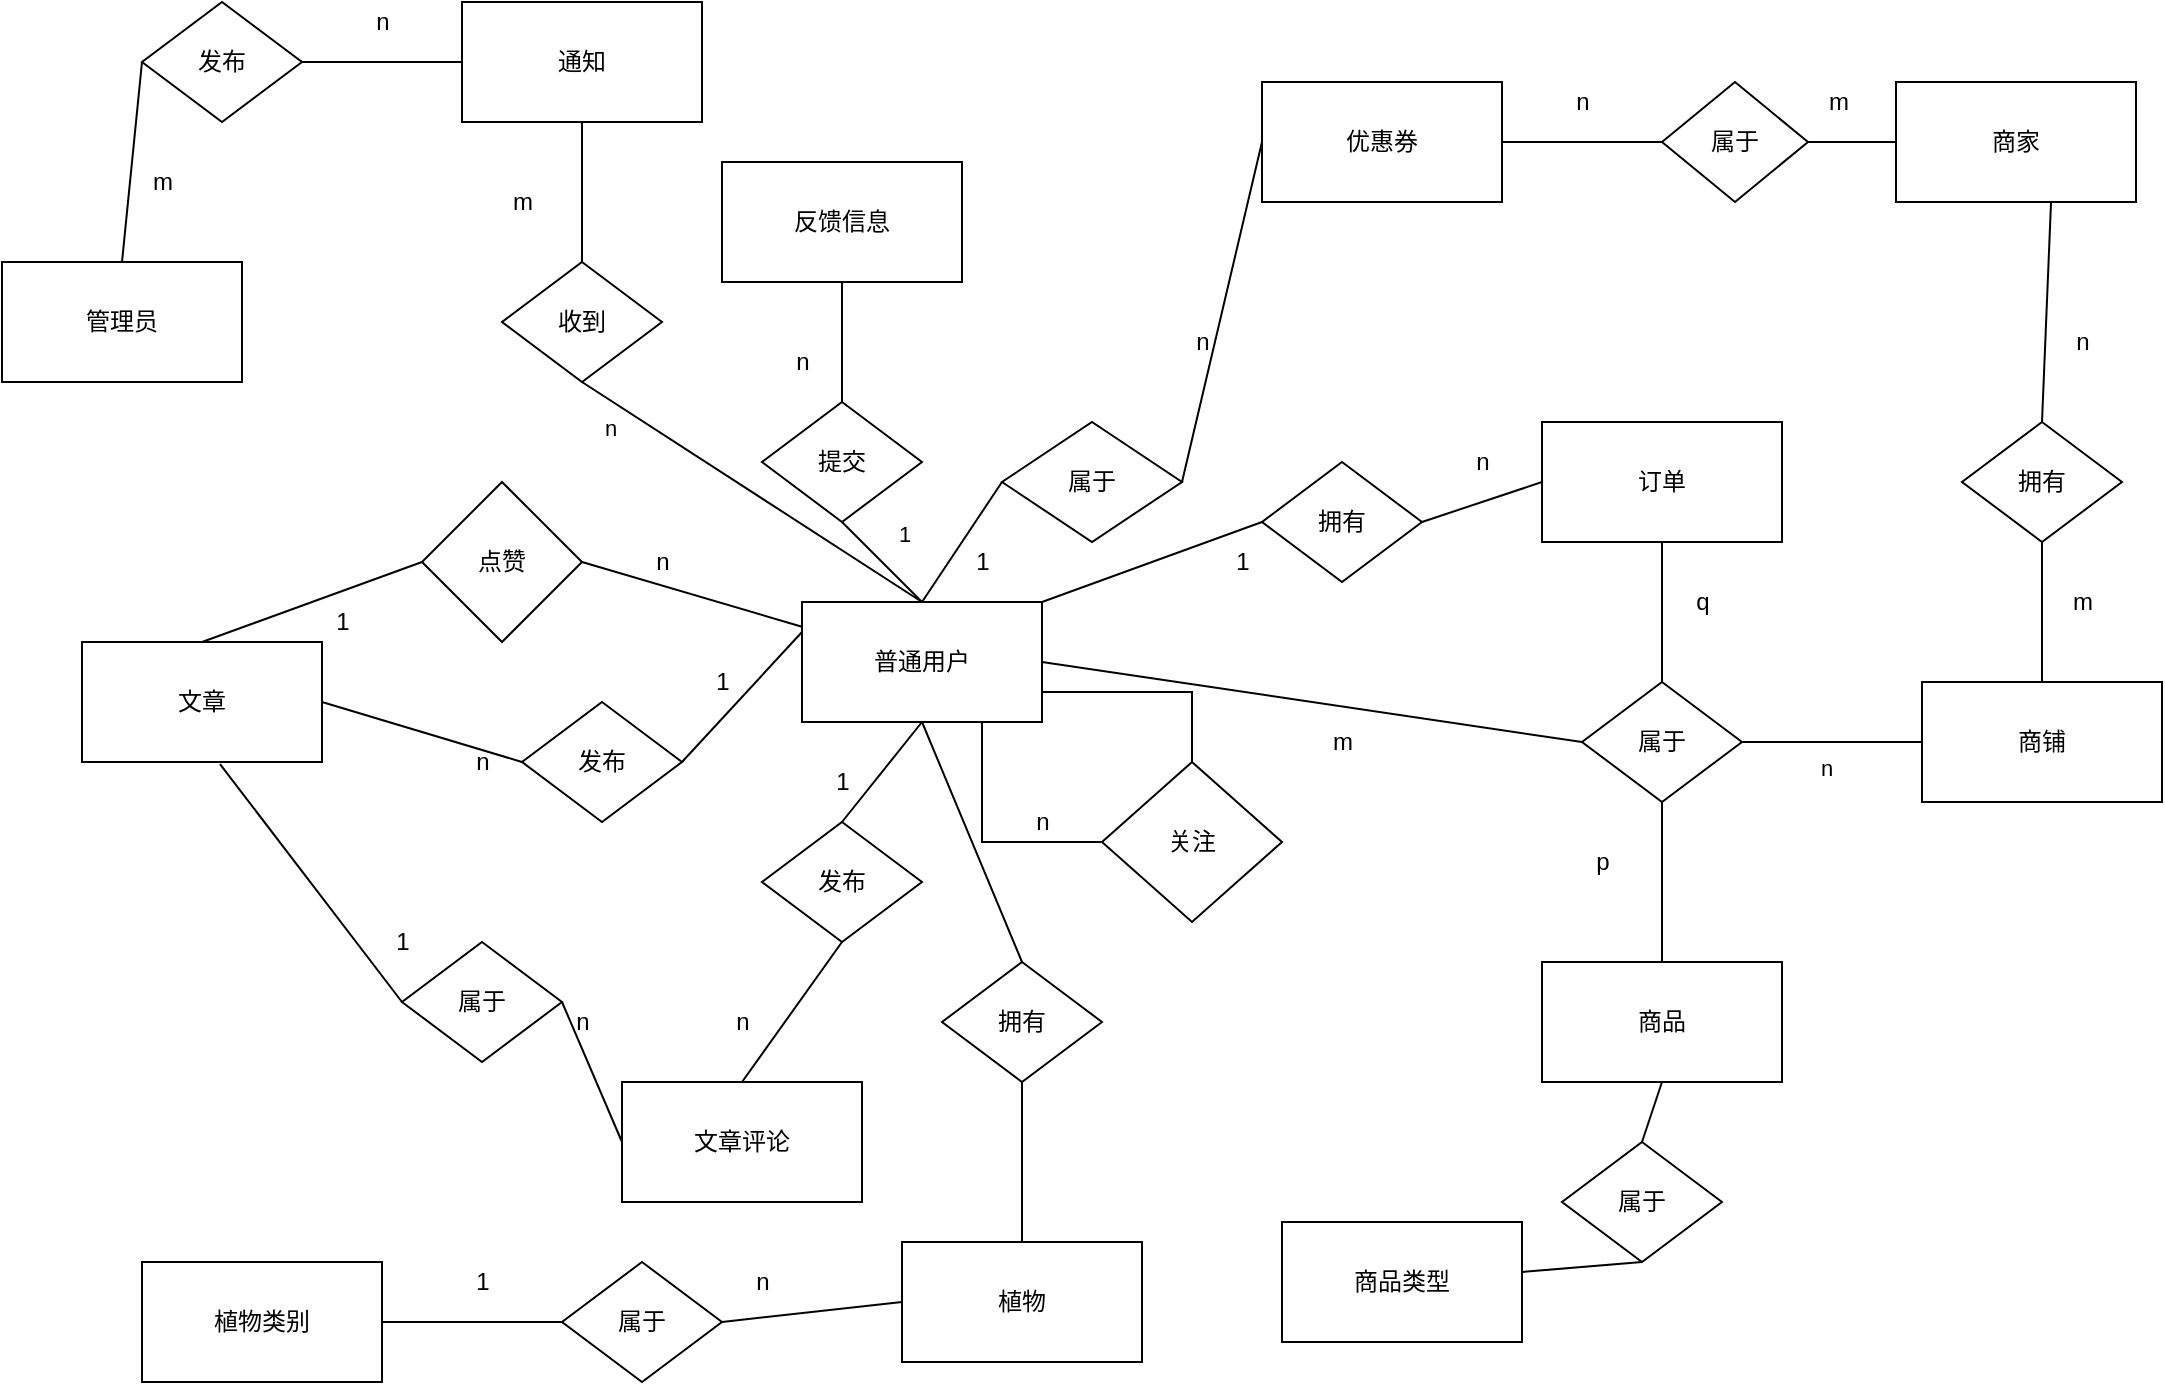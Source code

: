 <mxfile version="14.1.3" type="github">
  <diagram id="Ju9IjZxZhExvCRAQXTtL" name="Page-1">
    <mxGraphModel dx="2497" dy="2306" grid="1" gridSize="10" guides="1" tooltips="1" connect="1" arrows="1" fold="1" page="1" pageScale="1" pageWidth="827" pageHeight="1169" math="0" shadow="0">
      <root>
        <mxCell id="0" />
        <mxCell id="1" parent="0" />
        <mxCell id="KmE_w60HVCtdxXYl9T-s-9" style="edgeStyle=orthogonalEdgeStyle;rounded=0;orthogonalLoop=1;jettySize=auto;html=1;exitX=0.75;exitY=1;exitDx=0;exitDy=0;entryX=0;entryY=0.5;entryDx=0;entryDy=0;endArrow=none;endFill=0;" parent="1" source="KmE_w60HVCtdxXYl9T-s-1" target="KmE_w60HVCtdxXYl9T-s-8" edge="1">
          <mxGeometry relative="1" as="geometry" />
        </mxCell>
        <mxCell id="KmE_w60HVCtdxXYl9T-s-34" style="edgeStyle=none;rounded=0;orthogonalLoop=1;jettySize=auto;html=1;exitX=0.5;exitY=0;exitDx=0;exitDy=0;entryX=0.5;entryY=1;entryDx=0;entryDy=0;endArrow=none;endFill=0;" parent="1" source="KmE_w60HVCtdxXYl9T-s-1" target="KmE_w60HVCtdxXYl9T-s-33" edge="1">
          <mxGeometry relative="1" as="geometry" />
        </mxCell>
        <mxCell id="KmE_w60HVCtdxXYl9T-s-36" value="1" style="edgeLabel;html=1;align=center;verticalAlign=middle;resizable=0;points=[];" parent="KmE_w60HVCtdxXYl9T-s-34" vertex="1" connectable="0">
          <mxGeometry x="0.232" y="-7" relative="1" as="geometry">
            <mxPoint x="10.44" y="-5.05" as="offset" />
          </mxGeometry>
        </mxCell>
        <mxCell id="KmE_w60HVCtdxXYl9T-s-39" style="edgeStyle=none;rounded=0;orthogonalLoop=1;jettySize=auto;html=1;exitX=0.5;exitY=1;exitDx=0;exitDy=0;entryX=0.5;entryY=0;entryDx=0;entryDy=0;endArrow=none;endFill=0;" parent="1" source="KmE_w60HVCtdxXYl9T-s-1" target="KmE_w60HVCtdxXYl9T-s-38" edge="1">
          <mxGeometry relative="1" as="geometry" />
        </mxCell>
        <mxCell id="KmE_w60HVCtdxXYl9T-s-60" style="edgeStyle=none;rounded=0;orthogonalLoop=1;jettySize=auto;html=1;exitX=0.5;exitY=1;exitDx=0;exitDy=0;entryX=0.5;entryY=0;entryDx=0;entryDy=0;endArrow=none;endFill=0;" parent="1" source="KmE_w60HVCtdxXYl9T-s-1" target="KmE_w60HVCtdxXYl9T-s-59" edge="1">
          <mxGeometry relative="1" as="geometry" />
        </mxCell>
        <mxCell id="KmE_w60HVCtdxXYl9T-s-63" style="edgeStyle=none;rounded=0;orthogonalLoop=1;jettySize=auto;html=1;exitX=0;exitY=0.25;exitDx=0;exitDy=0;entryX=1;entryY=0.5;entryDx=0;entryDy=0;endArrow=none;endFill=0;" parent="1" source="KmE_w60HVCtdxXYl9T-s-1" target="KmE_w60HVCtdxXYl9T-s-49" edge="1">
          <mxGeometry relative="1" as="geometry" />
        </mxCell>
        <mxCell id="KmE_w60HVCtdxXYl9T-s-91" style="edgeStyle=none;rounded=0;orthogonalLoop=1;jettySize=auto;html=1;exitX=1;exitY=0;exitDx=0;exitDy=0;entryX=0;entryY=0.5;entryDx=0;entryDy=0;endArrow=none;endFill=0;" parent="1" source="KmE_w60HVCtdxXYl9T-s-1" target="KmE_w60HVCtdxXYl9T-s-90" edge="1">
          <mxGeometry relative="1" as="geometry" />
        </mxCell>
        <mxCell id="NKX2o1vbyKrTuzyouVSB-30" style="edgeStyle=none;rounded=0;orthogonalLoop=1;jettySize=auto;html=1;exitX=0.5;exitY=0;exitDx=0;exitDy=0;entryX=0.5;entryY=1;entryDx=0;entryDy=0;endArrow=none;endFill=0;" edge="1" parent="1" source="KmE_w60HVCtdxXYl9T-s-1" target="NKX2o1vbyKrTuzyouVSB-29">
          <mxGeometry relative="1" as="geometry" />
        </mxCell>
        <mxCell id="NKX2o1vbyKrTuzyouVSB-35" value="n" style="edgeLabel;html=1;align=center;verticalAlign=middle;resizable=0;points=[];" vertex="1" connectable="0" parent="NKX2o1vbyKrTuzyouVSB-30">
          <mxGeometry x="0.772" y="12" relative="1" as="geometry">
            <mxPoint x="1" as="offset" />
          </mxGeometry>
        </mxCell>
        <mxCell id="KmE_w60HVCtdxXYl9T-s-1" value="普通用户" style="rounded=0;whiteSpace=wrap;html=1;" parent="1" vertex="1">
          <mxGeometry x="280" y="130" width="120" height="60" as="geometry" />
        </mxCell>
        <mxCell id="NKX2o1vbyKrTuzyouVSB-23" style="edgeStyle=none;rounded=0;orthogonalLoop=1;jettySize=auto;html=1;exitX=0.5;exitY=1;exitDx=0;exitDy=0;entryX=0.5;entryY=0;entryDx=0;entryDy=0;endArrow=none;endFill=0;" edge="1" parent="1" source="KmE_w60HVCtdxXYl9T-s-2" target="KmE_w60HVCtdxXYl9T-s-33">
          <mxGeometry relative="1" as="geometry" />
        </mxCell>
        <mxCell id="KmE_w60HVCtdxXYl9T-s-2" value="反馈信息" style="rounded=0;whiteSpace=wrap;html=1;" parent="1" vertex="1">
          <mxGeometry x="240" y="-90" width="120" height="60" as="geometry" />
        </mxCell>
        <mxCell id="NKX2o1vbyKrTuzyouVSB-8" style="edgeStyle=none;rounded=0;orthogonalLoop=1;jettySize=auto;html=1;exitX=1;exitY=0.5;exitDx=0;exitDy=0;entryX=0;entryY=0.5;entryDx=0;entryDy=0;endArrow=none;endFill=0;" edge="1" parent="1" source="KmE_w60HVCtdxXYl9T-s-3" target="NKX2o1vbyKrTuzyouVSB-7">
          <mxGeometry relative="1" as="geometry" />
        </mxCell>
        <mxCell id="KmE_w60HVCtdxXYl9T-s-3" value="优惠券" style="rounded=0;whiteSpace=wrap;html=1;" parent="1" vertex="1">
          <mxGeometry x="510" y="-130" width="120" height="60" as="geometry" />
        </mxCell>
        <mxCell id="KmE_w60HVCtdxXYl9T-s-4" value="文章" style="rounded=0;whiteSpace=wrap;html=1;" parent="1" vertex="1">
          <mxGeometry x="-80" y="150" width="120" height="60" as="geometry" />
        </mxCell>
        <mxCell id="KmE_w60HVCtdxXYl9T-s-45" style="edgeStyle=none;rounded=0;orthogonalLoop=1;jettySize=auto;html=1;exitX=0;exitY=0.5;exitDx=0;exitDy=0;entryX=1;entryY=0.5;entryDx=0;entryDy=0;endArrow=none;endFill=0;" parent="1" source="KmE_w60HVCtdxXYl9T-s-5" target="KmE_w60HVCtdxXYl9T-s-44" edge="1">
          <mxGeometry relative="1" as="geometry" />
        </mxCell>
        <mxCell id="KmE_w60HVCtdxXYl9T-s-5" value="文章评论" style="rounded=0;whiteSpace=wrap;html=1;" parent="1" vertex="1">
          <mxGeometry x="190" y="370" width="120" height="60" as="geometry" />
        </mxCell>
        <mxCell id="KmE_w60HVCtdxXYl9T-s-10" style="edgeStyle=orthogonalEdgeStyle;rounded=0;orthogonalLoop=1;jettySize=auto;html=1;exitX=0.5;exitY=0;exitDx=0;exitDy=0;entryX=1;entryY=0.75;entryDx=0;entryDy=0;endArrow=none;endFill=0;" parent="1" source="KmE_w60HVCtdxXYl9T-s-8" target="KmE_w60HVCtdxXYl9T-s-1" edge="1">
          <mxGeometry relative="1" as="geometry" />
        </mxCell>
        <mxCell id="KmE_w60HVCtdxXYl9T-s-8" value="关注" style="rhombus;whiteSpace=wrap;html=1;" parent="1" vertex="1">
          <mxGeometry x="430" y="210" width="90" height="80" as="geometry" />
        </mxCell>
        <mxCell id="KmE_w60HVCtdxXYl9T-s-11" value="n" style="text;html=1;align=center;verticalAlign=middle;resizable=0;points=[];autosize=1;" parent="1" vertex="1">
          <mxGeometry x="390" y="230" width="20" height="20" as="geometry" />
        </mxCell>
        <mxCell id="KmE_w60HVCtdxXYl9T-s-12" value="m" style="text;html=1;align=center;verticalAlign=middle;resizable=0;points=[];autosize=1;" parent="1" vertex="1">
          <mxGeometry x="535" y="190" width="30" height="20" as="geometry" />
        </mxCell>
        <mxCell id="KmE_w60HVCtdxXYl9T-s-24" value="" style="endArrow=none;html=1;exitX=0.5;exitY=0;exitDx=0;exitDy=0;entryX=0;entryY=0.5;entryDx=0;entryDy=0;" parent="1" source="KmE_w60HVCtdxXYl9T-s-4" target="KmE_w60HVCtdxXYl9T-s-54" edge="1">
          <mxGeometry width="50" height="50" relative="1" as="geometry">
            <mxPoint x="30" y="200" as="sourcePoint" />
            <mxPoint x="79.96" y="120" as="targetPoint" />
          </mxGeometry>
        </mxCell>
        <mxCell id="KmE_w60HVCtdxXYl9T-s-27" value="" style="endArrow=none;html=1;exitX=1;exitY=0.5;exitDx=0;exitDy=0;" parent="1" source="KmE_w60HVCtdxXYl9T-s-54" target="KmE_w60HVCtdxXYl9T-s-1" edge="1">
          <mxGeometry width="50" height="50" relative="1" as="geometry">
            <mxPoint x="160" y="107.5" as="sourcePoint" />
            <mxPoint x="240.711" y="110" as="targetPoint" />
          </mxGeometry>
        </mxCell>
        <mxCell id="KmE_w60HVCtdxXYl9T-s-30" style="rounded=0;orthogonalLoop=1;jettySize=auto;html=1;exitX=1;exitY=0.5;exitDx=0;exitDy=0;entryX=0;entryY=0.5;entryDx=0;entryDy=0;endArrow=none;endFill=0;" parent="1" source="KmE_w60HVCtdxXYl9T-s-28" target="KmE_w60HVCtdxXYl9T-s-3" edge="1">
          <mxGeometry relative="1" as="geometry" />
        </mxCell>
        <mxCell id="KmE_w60HVCtdxXYl9T-s-28" value="属于" style="rhombus;whiteSpace=wrap;html=1;" parent="1" vertex="1">
          <mxGeometry x="380" y="40" width="90" height="60" as="geometry" />
        </mxCell>
        <mxCell id="KmE_w60HVCtdxXYl9T-s-29" value="" style="endArrow=none;html=1;exitX=0.5;exitY=0;exitDx=0;exitDy=0;entryX=0;entryY=0.5;entryDx=0;entryDy=0;" parent="1" source="KmE_w60HVCtdxXYl9T-s-1" target="KmE_w60HVCtdxXYl9T-s-28" edge="1">
          <mxGeometry width="50" height="50" relative="1" as="geometry">
            <mxPoint x="330" y="120" as="sourcePoint" />
            <mxPoint x="380" y="70" as="targetPoint" />
          </mxGeometry>
        </mxCell>
        <mxCell id="KmE_w60HVCtdxXYl9T-s-31" value="1" style="text;html=1;align=center;verticalAlign=middle;resizable=0;points=[];autosize=1;" parent="1" vertex="1">
          <mxGeometry x="360" y="100" width="20" height="20" as="geometry" />
        </mxCell>
        <mxCell id="KmE_w60HVCtdxXYl9T-s-32" value="n" style="text;html=1;align=center;verticalAlign=middle;resizable=0;points=[];autosize=1;" parent="1" vertex="1">
          <mxGeometry x="470" y="-10" width="20" height="20" as="geometry" />
        </mxCell>
        <mxCell id="KmE_w60HVCtdxXYl9T-s-33" value="提交" style="rhombus;whiteSpace=wrap;html=1;" parent="1" vertex="1">
          <mxGeometry x="260" y="30" width="80" height="60" as="geometry" />
        </mxCell>
        <mxCell id="KmE_w60HVCtdxXYl9T-s-37" value="n" style="text;html=1;align=center;verticalAlign=middle;resizable=0;points=[];autosize=1;" parent="1" vertex="1">
          <mxGeometry x="270" width="20" height="20" as="geometry" />
        </mxCell>
        <mxCell id="KmE_w60HVCtdxXYl9T-s-40" style="edgeStyle=none;rounded=0;orthogonalLoop=1;jettySize=auto;html=1;exitX=0.5;exitY=1;exitDx=0;exitDy=0;entryX=0.5;entryY=0;entryDx=0;entryDy=0;endArrow=none;endFill=0;" parent="1" source="KmE_w60HVCtdxXYl9T-s-38" target="KmE_w60HVCtdxXYl9T-s-5" edge="1">
          <mxGeometry relative="1" as="geometry" />
        </mxCell>
        <mxCell id="KmE_w60HVCtdxXYl9T-s-38" value="发布" style="rhombus;whiteSpace=wrap;html=1;" parent="1" vertex="1">
          <mxGeometry x="260" y="240" width="80" height="60" as="geometry" />
        </mxCell>
        <mxCell id="KmE_w60HVCtdxXYl9T-s-42" value="1" style="text;html=1;align=center;verticalAlign=middle;resizable=0;points=[];autosize=1;" parent="1" vertex="1">
          <mxGeometry x="290" y="210" width="20" height="20" as="geometry" />
        </mxCell>
        <mxCell id="KmE_w60HVCtdxXYl9T-s-43" value="n" style="text;html=1;align=center;verticalAlign=middle;resizable=0;points=[];autosize=1;" parent="1" vertex="1">
          <mxGeometry x="240" y="330" width="20" height="20" as="geometry" />
        </mxCell>
        <mxCell id="KmE_w60HVCtdxXYl9T-s-46" style="edgeStyle=none;rounded=0;orthogonalLoop=1;jettySize=auto;html=1;exitX=0;exitY=0.5;exitDx=0;exitDy=0;entryX=0.575;entryY=1.017;entryDx=0;entryDy=0;entryPerimeter=0;endArrow=none;endFill=0;" parent="1" source="KmE_w60HVCtdxXYl9T-s-44" target="KmE_w60HVCtdxXYl9T-s-4" edge="1">
          <mxGeometry relative="1" as="geometry" />
        </mxCell>
        <mxCell id="KmE_w60HVCtdxXYl9T-s-44" value="属于" style="rhombus;whiteSpace=wrap;html=1;" parent="1" vertex="1">
          <mxGeometry x="80" y="300" width="80" height="60" as="geometry" />
        </mxCell>
        <mxCell id="KmE_w60HVCtdxXYl9T-s-47" value="n" style="text;html=1;align=center;verticalAlign=middle;resizable=0;points=[];autosize=1;" parent="1" vertex="1">
          <mxGeometry x="160" y="330" width="20" height="20" as="geometry" />
        </mxCell>
        <mxCell id="KmE_w60HVCtdxXYl9T-s-48" value="1" style="text;html=1;align=center;verticalAlign=middle;resizable=0;points=[];autosize=1;" parent="1" vertex="1">
          <mxGeometry x="70" y="290" width="20" height="20" as="geometry" />
        </mxCell>
        <mxCell id="KmE_w60HVCtdxXYl9T-s-51" style="edgeStyle=none;rounded=0;orthogonalLoop=1;jettySize=auto;html=1;exitX=0;exitY=0.5;exitDx=0;exitDy=0;entryX=1;entryY=0.5;entryDx=0;entryDy=0;endArrow=none;endFill=0;" parent="1" source="KmE_w60HVCtdxXYl9T-s-49" target="KmE_w60HVCtdxXYl9T-s-4" edge="1">
          <mxGeometry relative="1" as="geometry" />
        </mxCell>
        <mxCell id="KmE_w60HVCtdxXYl9T-s-49" value="发布" style="rhombus;whiteSpace=wrap;html=1;" parent="1" vertex="1">
          <mxGeometry x="140" y="180" width="80" height="60" as="geometry" />
        </mxCell>
        <mxCell id="KmE_w60HVCtdxXYl9T-s-53" value="n" style="text;html=1;align=center;verticalAlign=middle;resizable=0;points=[];autosize=1;" parent="1" vertex="1">
          <mxGeometry x="110" y="200" width="20" height="20" as="geometry" />
        </mxCell>
        <mxCell id="KmE_w60HVCtdxXYl9T-s-54" value="点赞" style="rhombus;whiteSpace=wrap;html=1;" parent="1" vertex="1">
          <mxGeometry x="90" y="70" width="80" height="80" as="geometry" />
        </mxCell>
        <mxCell id="KmE_w60HVCtdxXYl9T-s-55" value="n" style="text;html=1;align=center;verticalAlign=middle;resizable=0;points=[];autosize=1;" parent="1" vertex="1">
          <mxGeometry x="200" y="100" width="20" height="20" as="geometry" />
        </mxCell>
        <mxCell id="KmE_w60HVCtdxXYl9T-s-56" value="1" style="text;html=1;align=center;verticalAlign=middle;resizable=0;points=[];autosize=1;" parent="1" vertex="1">
          <mxGeometry x="40" y="130" width="20" height="20" as="geometry" />
        </mxCell>
        <mxCell id="KmE_w60HVCtdxXYl9T-s-109" style="edgeStyle=none;rounded=0;orthogonalLoop=1;jettySize=auto;html=1;exitX=0;exitY=0.5;exitDx=0;exitDy=0;entryX=1;entryY=0.5;entryDx=0;entryDy=0;endArrow=none;endFill=0;" parent="1" source="KmE_w60HVCtdxXYl9T-s-57" target="KmE_w60HVCtdxXYl9T-s-108" edge="1">
          <mxGeometry relative="1" as="geometry" />
        </mxCell>
        <mxCell id="KmE_w60HVCtdxXYl9T-s-57" value="植物" style="rounded=0;whiteSpace=wrap;html=1;" parent="1" vertex="1">
          <mxGeometry x="330" y="450" width="120" height="60" as="geometry" />
        </mxCell>
        <mxCell id="KmE_w60HVCtdxXYl9T-s-61" style="edgeStyle=none;rounded=0;orthogonalLoop=1;jettySize=auto;html=1;exitX=0.5;exitY=1;exitDx=0;exitDy=0;entryX=0.5;entryY=0;entryDx=0;entryDy=0;endArrow=none;endFill=0;" parent="1" source="KmE_w60HVCtdxXYl9T-s-59" target="KmE_w60HVCtdxXYl9T-s-57" edge="1">
          <mxGeometry relative="1" as="geometry" />
        </mxCell>
        <mxCell id="KmE_w60HVCtdxXYl9T-s-59" value="拥有" style="rhombus;whiteSpace=wrap;html=1;" parent="1" vertex="1">
          <mxGeometry x="350" y="310" width="80" height="60" as="geometry" />
        </mxCell>
        <mxCell id="KmE_w60HVCtdxXYl9T-s-64" value="1" style="text;html=1;align=center;verticalAlign=middle;resizable=0;points=[];autosize=1;" parent="1" vertex="1">
          <mxGeometry x="230" y="160" width="20" height="20" as="geometry" />
        </mxCell>
        <mxCell id="KmE_w60HVCtdxXYl9T-s-66" value="商家" style="rounded=0;whiteSpace=wrap;html=1;" parent="1" vertex="1">
          <mxGeometry x="827" y="-130" width="120" height="60" as="geometry" />
        </mxCell>
        <mxCell id="KmE_w60HVCtdxXYl9T-s-67" value="商铺" style="rounded=0;whiteSpace=wrap;html=1;" parent="1" vertex="1">
          <mxGeometry x="840" y="170" width="120" height="60" as="geometry" />
        </mxCell>
        <mxCell id="KmE_w60HVCtdxXYl9T-s-96" style="edgeStyle=none;rounded=0;orthogonalLoop=1;jettySize=auto;html=1;exitX=0.5;exitY=1;exitDx=0;exitDy=0;entryX=0.5;entryY=0;entryDx=0;entryDy=0;endArrow=none;endFill=0;" parent="1" source="KmE_w60HVCtdxXYl9T-s-69" target="KmE_w60HVCtdxXYl9T-s-77" edge="1">
          <mxGeometry relative="1" as="geometry" />
        </mxCell>
        <mxCell id="KmE_w60HVCtdxXYl9T-s-69" value="订单" style="rounded=0;whiteSpace=wrap;html=1;" parent="1" vertex="1">
          <mxGeometry x="650" y="40" width="120" height="60" as="geometry" />
        </mxCell>
        <mxCell id="NKX2o1vbyKrTuzyouVSB-11" style="edgeStyle=none;rounded=0;orthogonalLoop=1;jettySize=auto;html=1;exitX=0.5;exitY=1;exitDx=0;exitDy=0;entryX=0.5;entryY=0;entryDx=0;entryDy=0;endArrow=none;endFill=0;" edge="1" parent="1" source="KmE_w60HVCtdxXYl9T-s-70" target="KmE_w60HVCtdxXYl9T-s-82">
          <mxGeometry relative="1" as="geometry" />
        </mxCell>
        <mxCell id="KmE_w60HVCtdxXYl9T-s-70" value="商品" style="rounded=0;whiteSpace=wrap;html=1;" parent="1" vertex="1">
          <mxGeometry x="650" y="310" width="120" height="60" as="geometry" />
        </mxCell>
        <mxCell id="KmE_w60HVCtdxXYl9T-s-71" value="商品类型" style="rounded=0;whiteSpace=wrap;html=1;" parent="1" vertex="1">
          <mxGeometry x="520" y="440" width="120" height="60" as="geometry" />
        </mxCell>
        <mxCell id="NKX2o1vbyKrTuzyouVSB-5" style="edgeStyle=none;rounded=0;orthogonalLoop=1;jettySize=auto;html=1;exitX=0.5;exitY=1;exitDx=0;exitDy=0;endArrow=none;endFill=0;" edge="1" parent="1" source="KmE_w60HVCtdxXYl9T-s-72" target="KmE_w60HVCtdxXYl9T-s-67">
          <mxGeometry relative="1" as="geometry" />
        </mxCell>
        <mxCell id="NKX2o1vbyKrTuzyouVSB-6" style="edgeStyle=none;rounded=0;orthogonalLoop=1;jettySize=auto;html=1;exitX=0.5;exitY=0;exitDx=0;exitDy=0;entryX=0.646;entryY=1;entryDx=0;entryDy=0;entryPerimeter=0;endArrow=none;endFill=0;" edge="1" parent="1" source="KmE_w60HVCtdxXYl9T-s-72" target="KmE_w60HVCtdxXYl9T-s-66">
          <mxGeometry relative="1" as="geometry" />
        </mxCell>
        <mxCell id="KmE_w60HVCtdxXYl9T-s-72" value="拥有" style="rhombus;whiteSpace=wrap;html=1;" parent="1" vertex="1">
          <mxGeometry x="860" y="40" width="80" height="60" as="geometry" />
        </mxCell>
        <mxCell id="KmE_w60HVCtdxXYl9T-s-87" style="edgeStyle=none;rounded=0;orthogonalLoop=1;jettySize=auto;html=1;exitX=0;exitY=0.5;exitDx=0;exitDy=0;entryX=1;entryY=0.5;entryDx=0;entryDy=0;endArrow=none;endFill=0;" parent="1" source="KmE_w60HVCtdxXYl9T-s-77" target="KmE_w60HVCtdxXYl9T-s-1" edge="1">
          <mxGeometry relative="1" as="geometry" />
        </mxCell>
        <mxCell id="NKX2o1vbyKrTuzyouVSB-4" style="rounded=0;orthogonalLoop=1;jettySize=auto;html=1;exitX=1;exitY=0.5;exitDx=0;exitDy=0;entryX=0;entryY=0.5;entryDx=0;entryDy=0;endArrow=none;endFill=0;" edge="1" parent="1" source="KmE_w60HVCtdxXYl9T-s-77" target="KmE_w60HVCtdxXYl9T-s-67">
          <mxGeometry relative="1" as="geometry" />
        </mxCell>
        <mxCell id="NKX2o1vbyKrTuzyouVSB-13" value="n" style="edgeLabel;html=1;align=center;verticalAlign=middle;resizable=0;points=[];" vertex="1" connectable="0" parent="NKX2o1vbyKrTuzyouVSB-4">
          <mxGeometry x="-0.098" y="-13" relative="1" as="geometry">
            <mxPoint x="1" as="offset" />
          </mxGeometry>
        </mxCell>
        <mxCell id="NKX2o1vbyKrTuzyouVSB-10" style="edgeStyle=none;rounded=0;orthogonalLoop=1;jettySize=auto;html=1;exitX=0.5;exitY=1;exitDx=0;exitDy=0;endArrow=none;endFill=0;" edge="1" parent="1" source="KmE_w60HVCtdxXYl9T-s-77" target="KmE_w60HVCtdxXYl9T-s-70">
          <mxGeometry relative="1" as="geometry" />
        </mxCell>
        <mxCell id="KmE_w60HVCtdxXYl9T-s-77" value="属于" style="rhombus;whiteSpace=wrap;html=1;" parent="1" vertex="1">
          <mxGeometry x="670" y="170" width="80" height="60" as="geometry" />
        </mxCell>
        <mxCell id="NKX2o1vbyKrTuzyouVSB-12" style="edgeStyle=none;rounded=0;orthogonalLoop=1;jettySize=auto;html=1;exitX=0.5;exitY=1;exitDx=0;exitDy=0;endArrow=none;endFill=0;" edge="1" parent="1" source="KmE_w60HVCtdxXYl9T-s-82" target="KmE_w60HVCtdxXYl9T-s-71">
          <mxGeometry relative="1" as="geometry" />
        </mxCell>
        <mxCell id="KmE_w60HVCtdxXYl9T-s-82" value="属于" style="rhombus;whiteSpace=wrap;html=1;" parent="1" vertex="1">
          <mxGeometry x="660" y="400" width="80" height="60" as="geometry" />
        </mxCell>
        <mxCell id="KmE_w60HVCtdxXYl9T-s-88" value="p" style="text;html=1;align=center;verticalAlign=middle;resizable=0;points=[];autosize=1;" parent="1" vertex="1">
          <mxGeometry x="670" y="250" width="20" height="20" as="geometry" />
        </mxCell>
        <mxCell id="KmE_w60HVCtdxXYl9T-s-92" style="edgeStyle=none;rounded=0;orthogonalLoop=1;jettySize=auto;html=1;exitX=1;exitY=0.5;exitDx=0;exitDy=0;entryX=0;entryY=0.5;entryDx=0;entryDy=0;endArrow=none;endFill=0;" parent="1" source="KmE_w60HVCtdxXYl9T-s-90" target="KmE_w60HVCtdxXYl9T-s-69" edge="1">
          <mxGeometry relative="1" as="geometry" />
        </mxCell>
        <mxCell id="KmE_w60HVCtdxXYl9T-s-90" value="拥有" style="rhombus;whiteSpace=wrap;html=1;" parent="1" vertex="1">
          <mxGeometry x="510" y="60" width="80" height="60" as="geometry" />
        </mxCell>
        <mxCell id="KmE_w60HVCtdxXYl9T-s-93" value="1" style="text;html=1;align=center;verticalAlign=middle;resizable=0;points=[];autosize=1;" parent="1" vertex="1">
          <mxGeometry x="490" y="100" width="20" height="20" as="geometry" />
        </mxCell>
        <mxCell id="KmE_w60HVCtdxXYl9T-s-94" value="n" style="text;html=1;align=center;verticalAlign=middle;resizable=0;points=[];autosize=1;" parent="1" vertex="1">
          <mxGeometry x="610" y="50" width="20" height="20" as="geometry" />
        </mxCell>
        <mxCell id="KmE_w60HVCtdxXYl9T-s-97" value="q" style="text;html=1;align=center;verticalAlign=middle;resizable=0;points=[];autosize=1;" parent="1" vertex="1">
          <mxGeometry x="720" y="120" width="20" height="20" as="geometry" />
        </mxCell>
        <mxCell id="KmE_w60HVCtdxXYl9T-s-103" value="植物类别" style="rounded=0;whiteSpace=wrap;html=1;" parent="1" vertex="1">
          <mxGeometry x="-50" y="460" width="120" height="60" as="geometry" />
        </mxCell>
        <mxCell id="KmE_w60HVCtdxXYl9T-s-110" style="edgeStyle=none;rounded=0;orthogonalLoop=1;jettySize=auto;html=1;exitX=0;exitY=0.5;exitDx=0;exitDy=0;entryX=1;entryY=0.5;entryDx=0;entryDy=0;endArrow=none;endFill=0;" parent="1" source="KmE_w60HVCtdxXYl9T-s-108" target="KmE_w60HVCtdxXYl9T-s-103" edge="1">
          <mxGeometry relative="1" as="geometry" />
        </mxCell>
        <mxCell id="KmE_w60HVCtdxXYl9T-s-108" value="属于" style="rhombus;whiteSpace=wrap;html=1;" parent="1" vertex="1">
          <mxGeometry x="160" y="460" width="80" height="60" as="geometry" />
        </mxCell>
        <mxCell id="KmE_w60HVCtdxXYl9T-s-111" value="n" style="text;html=1;align=center;verticalAlign=middle;resizable=0;points=[];autosize=1;" parent="1" vertex="1">
          <mxGeometry x="250" y="460" width="20" height="20" as="geometry" />
        </mxCell>
        <mxCell id="KmE_w60HVCtdxXYl9T-s-112" value="1" style="text;html=1;align=center;verticalAlign=middle;resizable=0;points=[];autosize=1;" parent="1" vertex="1">
          <mxGeometry x="110" y="460" width="20" height="20" as="geometry" />
        </mxCell>
        <mxCell id="NKX2o1vbyKrTuzyouVSB-9" style="edgeStyle=none;rounded=0;orthogonalLoop=1;jettySize=auto;html=1;exitX=1;exitY=0.5;exitDx=0;exitDy=0;entryX=0;entryY=0.5;entryDx=0;entryDy=0;endArrow=none;endFill=0;" edge="1" parent="1" source="NKX2o1vbyKrTuzyouVSB-7" target="KmE_w60HVCtdxXYl9T-s-66">
          <mxGeometry relative="1" as="geometry" />
        </mxCell>
        <mxCell id="NKX2o1vbyKrTuzyouVSB-7" value="属于" style="rhombus;whiteSpace=wrap;html=1;" vertex="1" parent="1">
          <mxGeometry x="710" y="-130" width="73" height="60" as="geometry" />
        </mxCell>
        <mxCell id="NKX2o1vbyKrTuzyouVSB-14" value="n" style="text;html=1;align=center;verticalAlign=middle;resizable=0;points=[];autosize=1;" vertex="1" parent="1">
          <mxGeometry x="910" y="-10" width="20" height="20" as="geometry" />
        </mxCell>
        <mxCell id="NKX2o1vbyKrTuzyouVSB-15" value="m" style="text;html=1;align=center;verticalAlign=middle;resizable=0;points=[];autosize=1;" vertex="1" parent="1">
          <mxGeometry x="905" y="120" width="30" height="20" as="geometry" />
        </mxCell>
        <mxCell id="NKX2o1vbyKrTuzyouVSB-16" value="m" style="text;html=1;align=center;verticalAlign=middle;resizable=0;points=[];autosize=1;" vertex="1" parent="1">
          <mxGeometry x="783" y="-130" width="30" height="20" as="geometry" />
        </mxCell>
        <mxCell id="NKX2o1vbyKrTuzyouVSB-17" value="n" style="text;html=1;align=center;verticalAlign=middle;resizable=0;points=[];autosize=1;" vertex="1" parent="1">
          <mxGeometry x="660" y="-130" width="20" height="20" as="geometry" />
        </mxCell>
        <mxCell id="NKX2o1vbyKrTuzyouVSB-18" value="管理员" style="rounded=0;whiteSpace=wrap;html=1;" vertex="1" parent="1">
          <mxGeometry x="-120" y="-40" width="120" height="60" as="geometry" />
        </mxCell>
        <mxCell id="NKX2o1vbyKrTuzyouVSB-33" style="edgeStyle=none;rounded=0;orthogonalLoop=1;jettySize=auto;html=1;exitX=0;exitY=0.5;exitDx=0;exitDy=0;entryX=1;entryY=0.5;entryDx=0;entryDy=0;endArrow=none;endFill=0;" edge="1" parent="1" source="NKX2o1vbyKrTuzyouVSB-19" target="NKX2o1vbyKrTuzyouVSB-32">
          <mxGeometry relative="1" as="geometry" />
        </mxCell>
        <mxCell id="NKX2o1vbyKrTuzyouVSB-19" value="通知" style="rounded=0;whiteSpace=wrap;html=1;" vertex="1" parent="1">
          <mxGeometry x="110" y="-170" width="120" height="60" as="geometry" />
        </mxCell>
        <mxCell id="NKX2o1vbyKrTuzyouVSB-31" style="edgeStyle=none;rounded=0;orthogonalLoop=1;jettySize=auto;html=1;exitX=0.5;exitY=0;exitDx=0;exitDy=0;entryX=0.5;entryY=1;entryDx=0;entryDy=0;endArrow=none;endFill=0;" edge="1" parent="1" source="NKX2o1vbyKrTuzyouVSB-29" target="NKX2o1vbyKrTuzyouVSB-19">
          <mxGeometry relative="1" as="geometry" />
        </mxCell>
        <mxCell id="NKX2o1vbyKrTuzyouVSB-29" value="收到" style="rhombus;whiteSpace=wrap;html=1;" vertex="1" parent="1">
          <mxGeometry x="130" y="-40" width="80" height="60" as="geometry" />
        </mxCell>
        <mxCell id="NKX2o1vbyKrTuzyouVSB-34" style="edgeStyle=none;rounded=0;orthogonalLoop=1;jettySize=auto;html=1;exitX=0;exitY=0.5;exitDx=0;exitDy=0;entryX=0.5;entryY=0;entryDx=0;entryDy=0;endArrow=none;endFill=0;" edge="1" parent="1" source="NKX2o1vbyKrTuzyouVSB-32" target="NKX2o1vbyKrTuzyouVSB-18">
          <mxGeometry relative="1" as="geometry" />
        </mxCell>
        <mxCell id="NKX2o1vbyKrTuzyouVSB-32" value="发布" style="rhombus;whiteSpace=wrap;html=1;" vertex="1" parent="1">
          <mxGeometry x="-50" y="-170" width="80" height="60" as="geometry" />
        </mxCell>
        <mxCell id="NKX2o1vbyKrTuzyouVSB-36" value="m" style="text;html=1;align=center;verticalAlign=middle;resizable=0;points=[];autosize=1;" vertex="1" parent="1">
          <mxGeometry x="125" y="-80" width="30" height="20" as="geometry" />
        </mxCell>
        <mxCell id="NKX2o1vbyKrTuzyouVSB-37" value="n" style="text;html=1;align=center;verticalAlign=middle;resizable=0;points=[];autosize=1;" vertex="1" parent="1">
          <mxGeometry x="60" y="-170" width="20" height="20" as="geometry" />
        </mxCell>
        <mxCell id="NKX2o1vbyKrTuzyouVSB-38" value="m" style="text;html=1;align=center;verticalAlign=middle;resizable=0;points=[];autosize=1;" vertex="1" parent="1">
          <mxGeometry x="-55" y="-90" width="30" height="20" as="geometry" />
        </mxCell>
      </root>
    </mxGraphModel>
  </diagram>
</mxfile>
